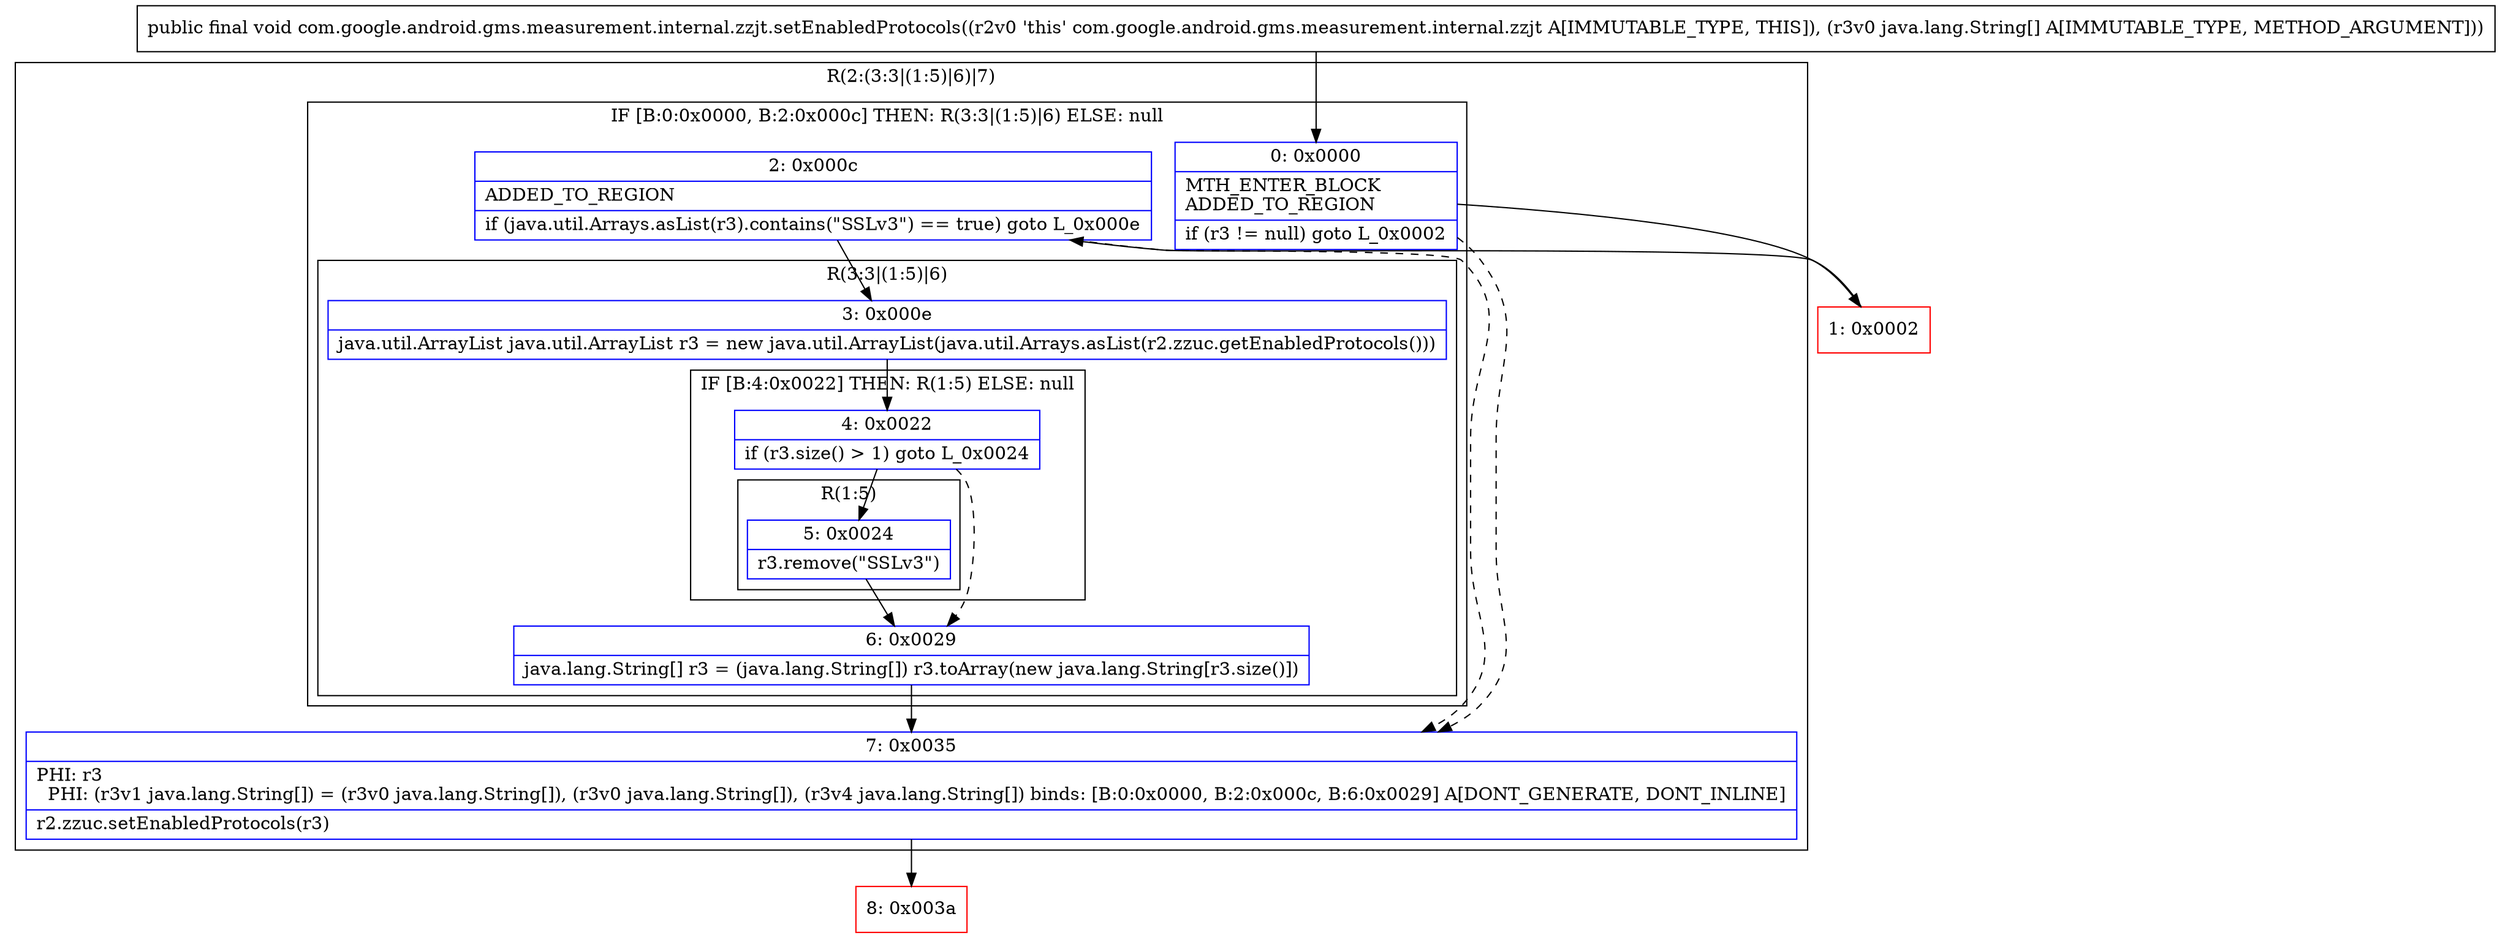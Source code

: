 digraph "CFG forcom.google.android.gms.measurement.internal.zzjt.setEnabledProtocols([Ljava\/lang\/String;)V" {
subgraph cluster_Region_1374032785 {
label = "R(2:(3:3|(1:5)|6)|7)";
node [shape=record,color=blue];
subgraph cluster_IfRegion_1091714252 {
label = "IF [B:0:0x0000, B:2:0x000c] THEN: R(3:3|(1:5)|6) ELSE: null";
node [shape=record,color=blue];
Node_0 [shape=record,label="{0\:\ 0x0000|MTH_ENTER_BLOCK\lADDED_TO_REGION\l|if (r3 != null) goto L_0x0002\l}"];
Node_2 [shape=record,label="{2\:\ 0x000c|ADDED_TO_REGION\l|if (java.util.Arrays.asList(r3).contains(\"SSLv3\") == true) goto L_0x000e\l}"];
subgraph cluster_Region_978693446 {
label = "R(3:3|(1:5)|6)";
node [shape=record,color=blue];
Node_3 [shape=record,label="{3\:\ 0x000e|java.util.ArrayList java.util.ArrayList r3 = new java.util.ArrayList(java.util.Arrays.asList(r2.zzuc.getEnabledProtocols()))\l}"];
subgraph cluster_IfRegion_1249845360 {
label = "IF [B:4:0x0022] THEN: R(1:5) ELSE: null";
node [shape=record,color=blue];
Node_4 [shape=record,label="{4\:\ 0x0022|if (r3.size() \> 1) goto L_0x0024\l}"];
subgraph cluster_Region_62334117 {
label = "R(1:5)";
node [shape=record,color=blue];
Node_5 [shape=record,label="{5\:\ 0x0024|r3.remove(\"SSLv3\")\l}"];
}
}
Node_6 [shape=record,label="{6\:\ 0x0029|java.lang.String[] r3 = (java.lang.String[]) r3.toArray(new java.lang.String[r3.size()])\l}"];
}
}
Node_7 [shape=record,label="{7\:\ 0x0035|PHI: r3 \l  PHI: (r3v1 java.lang.String[]) = (r3v0 java.lang.String[]), (r3v0 java.lang.String[]), (r3v4 java.lang.String[]) binds: [B:0:0x0000, B:2:0x000c, B:6:0x0029] A[DONT_GENERATE, DONT_INLINE]\l|r2.zzuc.setEnabledProtocols(r3)\l}"];
}
Node_1 [shape=record,color=red,label="{1\:\ 0x0002}"];
Node_8 [shape=record,color=red,label="{8\:\ 0x003a}"];
MethodNode[shape=record,label="{public final void com.google.android.gms.measurement.internal.zzjt.setEnabledProtocols((r2v0 'this' com.google.android.gms.measurement.internal.zzjt A[IMMUTABLE_TYPE, THIS]), (r3v0 java.lang.String[] A[IMMUTABLE_TYPE, METHOD_ARGUMENT])) }"];
MethodNode -> Node_0;
Node_0 -> Node_1;
Node_0 -> Node_7[style=dashed];
Node_2 -> Node_3;
Node_2 -> Node_7[style=dashed];
Node_3 -> Node_4;
Node_4 -> Node_5;
Node_4 -> Node_6[style=dashed];
Node_5 -> Node_6;
Node_6 -> Node_7;
Node_7 -> Node_8;
Node_1 -> Node_2;
}

